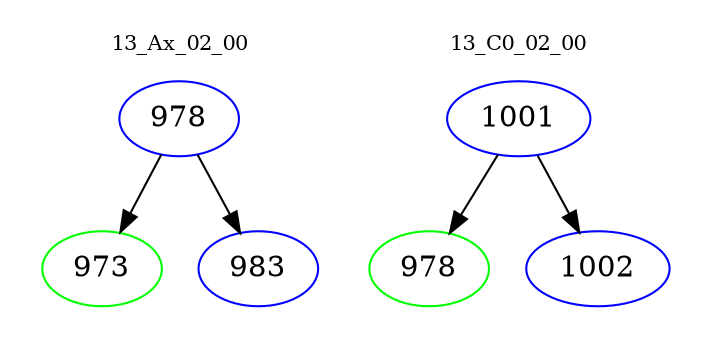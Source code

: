digraph{
subgraph cluster_0 {
color = white
label = "13_Ax_02_00";
fontsize=10;
T0_978 [label="978", color="blue"]
T0_978 -> T0_973 [color="black"]
T0_973 [label="973", color="green"]
T0_978 -> T0_983 [color="black"]
T0_983 [label="983", color="blue"]
}
subgraph cluster_1 {
color = white
label = "13_C0_02_00";
fontsize=10;
T1_1001 [label="1001", color="blue"]
T1_1001 -> T1_978 [color="black"]
T1_978 [label="978", color="green"]
T1_1001 -> T1_1002 [color="black"]
T1_1002 [label="1002", color="blue"]
}
}
